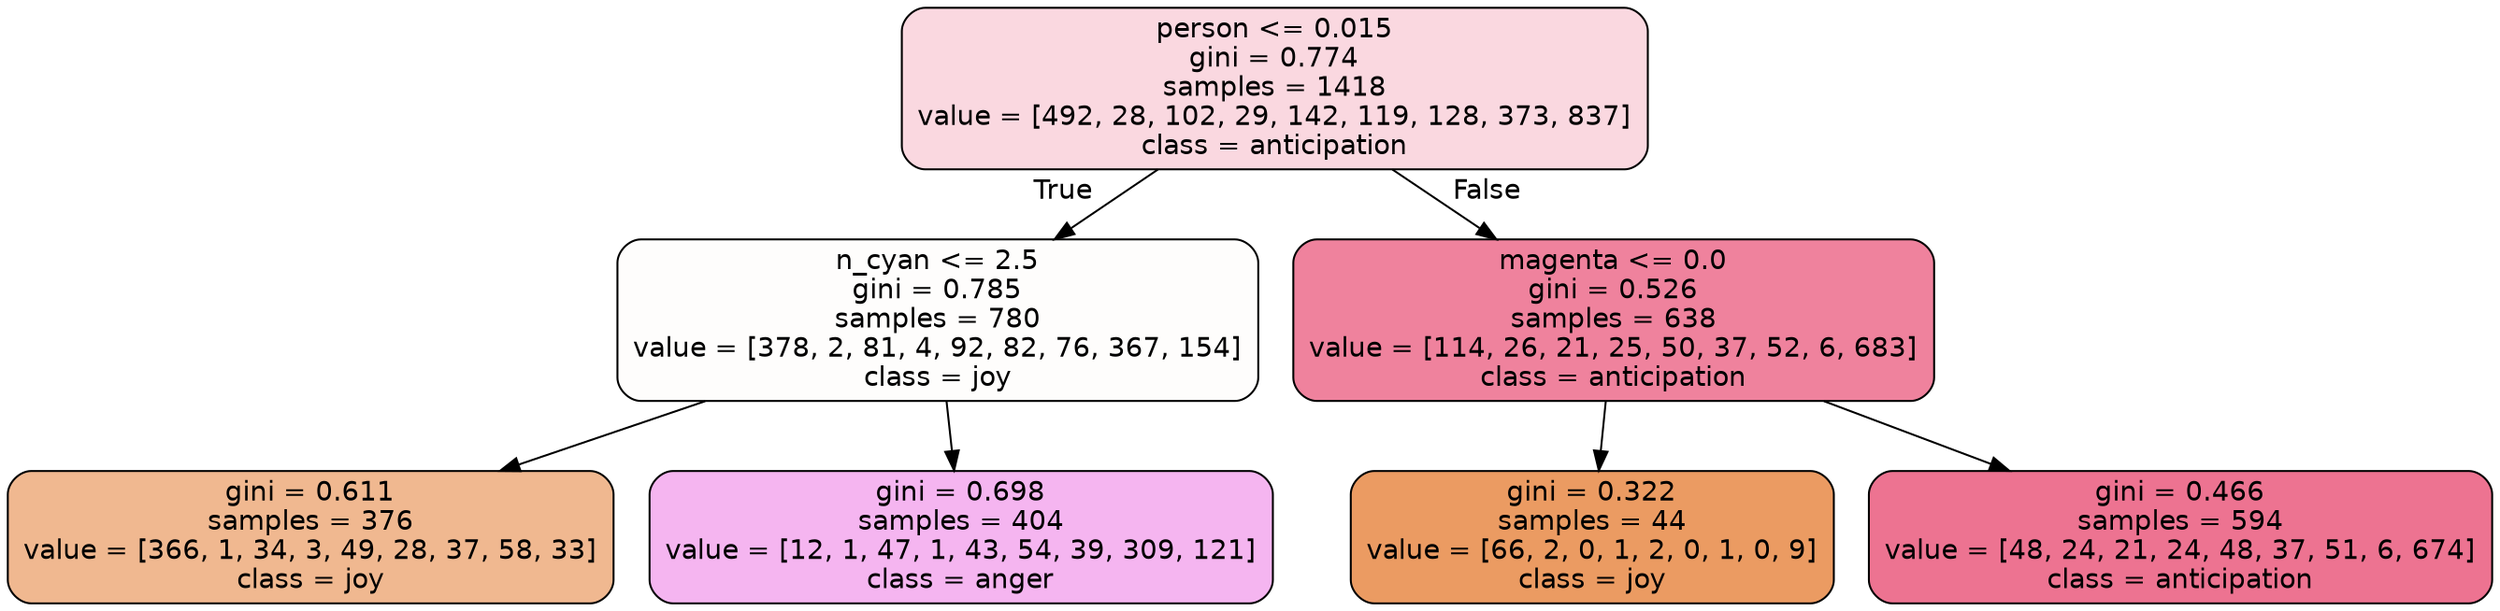 digraph Tree {
node [shape=box, style="filled, rounded", color="black", fontname=helvetica] ;
edge [fontname=helvetica] ;
0 [label="person <= 0.015\ngini = 0.774\nsamples = 1418\nvalue = [492, 28, 102, 29, 142, 119, 128, 373, 837]\nclass = anticipation", fillcolor="#e5396432"] ;
1 [label="n_cyan <= 2.5\ngini = 0.785\nsamples = 780\nvalue = [378, 2, 81, 4, 92, 82, 76, 367, 154]\nclass = joy", fillcolor="#e5813903"] ;
0 -> 1 [labeldistance=2.5, labelangle=45, headlabel="True"] ;
2 [label="gini = 0.611\nsamples = 376\nvalue = [366, 1, 34, 3, 49, 28, 37, 58, 33]\nclass = joy", fillcolor="#e581398f"] ;
1 -> 2 ;
3 [label="gini = 0.698\nsamples = 404\nvalue = [12, 1, 47, 1, 43, 54, 39, 309, 121]\nclass = anger", fillcolor="#e539d75f"] ;
1 -> 3 ;
4 [label="magenta <= 0.0\ngini = 0.526\nsamples = 638\nvalue = [114, 26, 21, 25, 50, 37, 52, 6, 683]\nclass = anticipation", fillcolor="#e53964a1"] ;
0 -> 4 [labeldistance=2.5, labelangle=-45, headlabel="False"] ;
5 [label="gini = 0.322\nsamples = 44\nvalue = [66, 2, 0, 1, 2, 0, 1, 0, 9]\nclass = joy", fillcolor="#e58139ca"] ;
4 -> 5 ;
6 [label="gini = 0.466\nsamples = 594\nvalue = [48, 24, 21, 24, 48, 37, 51, 6, 674]\nclass = anticipation", fillcolor="#e53964b4"] ;
4 -> 6 ;
}